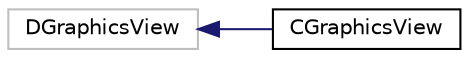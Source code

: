 digraph "类继承关系图"
{
  edge [fontname="Helvetica",fontsize="10",labelfontname="Helvetica",labelfontsize="10"];
  node [fontname="Helvetica",fontsize="10",shape=record];
  rankdir="LR";
  Node2850 [label="DGraphicsView",height=0.2,width=0.4,color="grey75", fillcolor="white", style="filled"];
  Node2850 -> Node0 [dir="back",color="midnightblue",fontsize="10",style="solid",fontname="Helvetica"];
  Node0 [label="CGraphicsView",height=0.2,width=0.4,color="black", fillcolor="white", style="filled",URL="$class_c_graphics_view.html",tooltip="The CGraphicsView class 图元显示VIEW 类 "];
}
